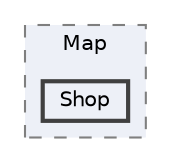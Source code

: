 digraph "C:/Users/むずでょ/Documents/Unity Projects/RMU-1-00-00-Research/Assets/RPGMaker/Codebase/Runtime/Map/Shop"
{
 // LATEX_PDF_SIZE
  bgcolor="transparent";
  edge [fontname=Helvetica,fontsize=10,labelfontname=Helvetica,labelfontsize=10];
  node [fontname=Helvetica,fontsize=10,shape=box,height=0.2,width=0.4];
  compound=true
  subgraph clusterdir_bab00a1c1d11957d455b1704e2a64cde {
    graph [ bgcolor="#edf0f7", pencolor="grey50", label="Map", fontname=Helvetica,fontsize=10 style="filled,dashed", URL="dir_bab00a1c1d11957d455b1704e2a64cde.html",tooltip=""]
  dir_d6a3179aadce744e16c1e8ce94f3d349 [label="Shop", fillcolor="#edf0f7", color="grey25", style="filled,bold", URL="dir_d6a3179aadce744e16c1e8ce94f3d349.html",tooltip=""];
  }
}
